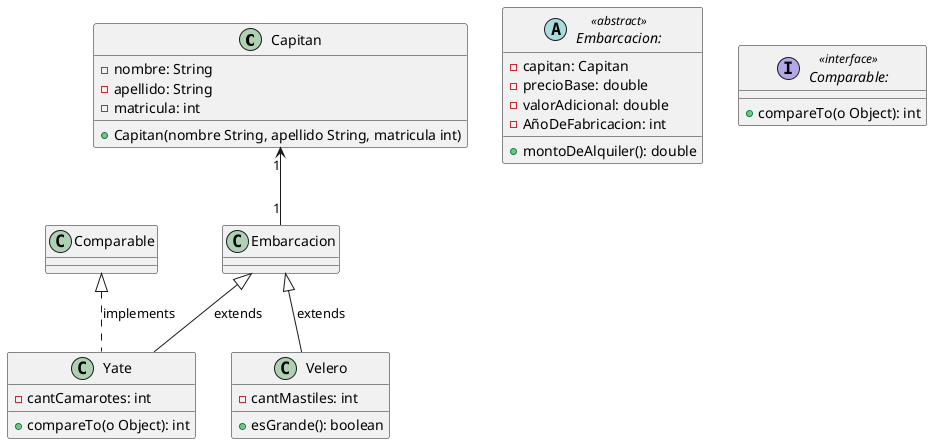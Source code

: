 @startuml
class Capitan {
    - nombre: String
    - apellido: String
    - matricula: int
    + Capitan(nombre String, apellido String, matricula int)
}

abstract Embarcacion: <<abstract>> {
    - capitan: Capitan
    - precioBase: double
    - valorAdicional: double
    - AñoDeFabricacion: int
    + montoDeAlquiler(): double
}

class Yate {
    - cantCamarotes: int
    + compareTo(o Object): int
}

class Velero {
    - cantMastiles: int
    + esGrande(): boolean
}

interface Comparable: <<interface>> {
    + compareTo(o Object): int
}

Embarcacion "1" -up-> "1" Capitan
Velero -up-|> Embarcacion: extends
Yate -up-|> Embarcacion: extends
Yate .up.|> Comparable: implements
@enduml